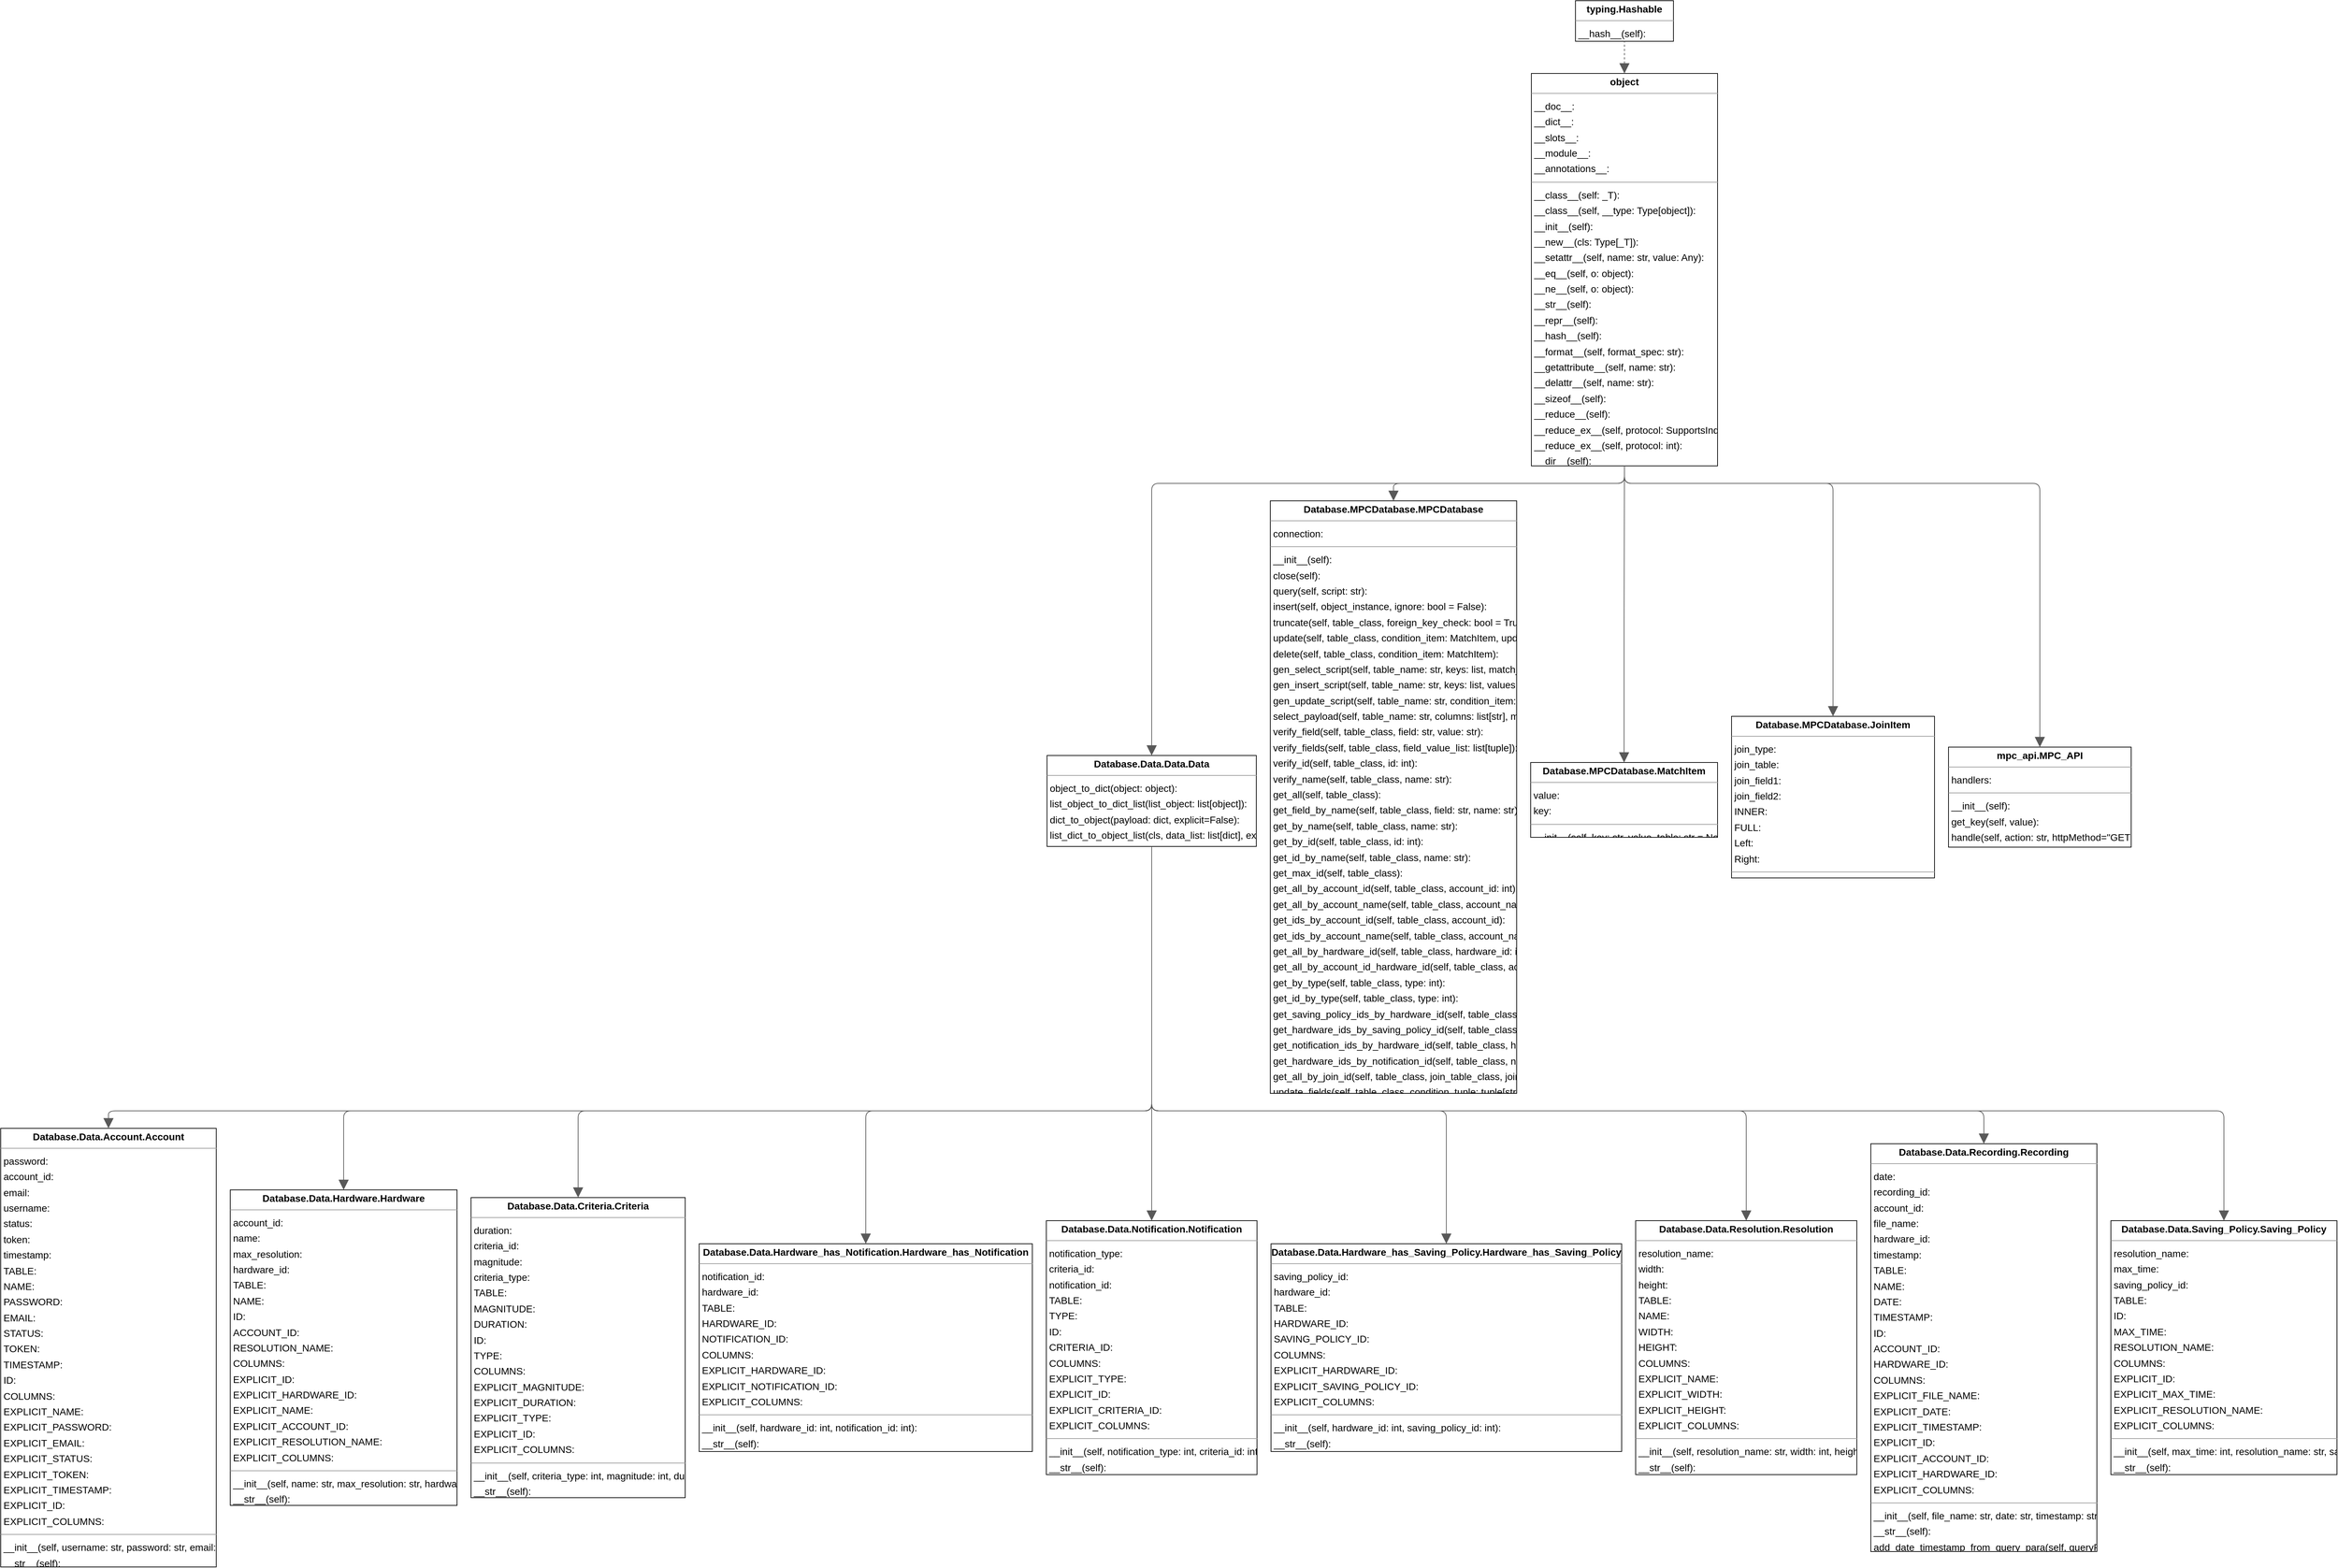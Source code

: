 <mxGraphModel dx="0" dy="0" grid="1" gridSize="10" guides="1" tooltips="1" connect="1" arrows="1" fold="1" page="0" pageScale="1" background="none" math="0" shadow="0">
  <root>
    <mxCell id="0" />
    <mxCell id="1" parent="0" />
    <mxCell id="node7" parent="1" vertex="1" value="&lt;p style=&quot;margin:0px;margin-top:4px;text-align:center;&quot;&gt;&lt;b&gt;Database.Data.Account.Account&lt;/b&gt;&lt;/p&gt;&lt;hr size=&quot;1&quot;/&gt;&lt;p style=&quot;margin:0 0 0 4px;line-height:1.6;&quot;&gt; password: &lt;br/&gt; account_id: &lt;br/&gt; email: &lt;br/&gt; username: &lt;br/&gt; status: &lt;br/&gt; token: &lt;br/&gt; timestamp: &lt;br/&gt; TABLE: &lt;br/&gt; NAME: &lt;br/&gt; PASSWORD: &lt;br/&gt; EMAIL: &lt;br/&gt; STATUS: &lt;br/&gt; TOKEN: &lt;br/&gt; TIMESTAMP: &lt;br/&gt; ID: &lt;br/&gt; COLUMNS: &lt;br/&gt; EXPLICIT_NAME: &lt;br/&gt; EXPLICIT_PASSWORD: &lt;br/&gt; EXPLICIT_EMAIL: &lt;br/&gt; EXPLICIT_STATUS: &lt;br/&gt; EXPLICIT_TOKEN: &lt;br/&gt; EXPLICIT_TIMESTAMP: &lt;br/&gt; EXPLICIT_ID: &lt;br/&gt; EXPLICIT_COLUMNS: &lt;/p&gt;&lt;hr size=&quot;1&quot;/&gt;&lt;p style=&quot;margin:0 0 0 4px;line-height:1.6;&quot;&gt; __init__(self, username: str, password: str, email: str, status: str = &amp;quot;N&amp;quot;,                  token: str = &amp;quot;md5(ROUND(UNIX_TIMESTAMP(CURTIME(4)) * 1000))&amp;quot;, timestamp: str = &amp;quot;NOW()&amp;quot;,                  account_id: int = None): &lt;br/&gt; __str__(self): &lt;br/&gt; dict_to_object(payload: dict, explicit=False): &lt;/p&gt;" style="verticalAlign=top;align=left;overflow=fill;fontSize=14;fontFamily=Helvetica;html=1;rounded=0;shadow=0;comic=0;labelBackgroundColor=none;strokeWidth=1;">
      <mxGeometry x="-1534" y="1302" width="308" height="627" as="geometry" />
    </mxCell>
    <mxCell id="node12" parent="1" vertex="1" value="&lt;p style=&quot;margin:0px;margin-top:4px;text-align:center;&quot;&gt;&lt;b&gt;Database.Data.Criteria.Criteria&lt;/b&gt;&lt;/p&gt;&lt;hr size=&quot;1&quot;/&gt;&lt;p style=&quot;margin:0 0 0 4px;line-height:1.6;&quot;&gt; duration: &lt;br/&gt; criteria_id: &lt;br/&gt; magnitude: &lt;br/&gt; criteria_type: &lt;br/&gt; TABLE: &lt;br/&gt; MAGNITUDE: &lt;br/&gt; DURATION: &lt;br/&gt; ID: &lt;br/&gt; TYPE: &lt;br/&gt; COLUMNS: &lt;br/&gt; EXPLICIT_MAGNITUDE: &lt;br/&gt; EXPLICIT_DURATION: &lt;br/&gt; EXPLICIT_TYPE: &lt;br/&gt; EXPLICIT_ID: &lt;br/&gt; EXPLICIT_COLUMNS: &lt;/p&gt;&lt;hr size=&quot;1&quot;/&gt;&lt;p style=&quot;margin:0 0 0 4px;line-height:1.6;&quot;&gt; __init__(self, criteria_type: int, magnitude: int, duration: int, criteria_id: int=None): &lt;br/&gt; __str__(self): &lt;br/&gt; dict_to_object(payload: dict, explicit=False): &lt;/p&gt;" style="verticalAlign=top;align=left;overflow=fill;fontSize=14;fontFamily=Helvetica;html=1;rounded=0;shadow=0;comic=0;labelBackgroundColor=none;strokeWidth=1;">
      <mxGeometry x="-862" y="1401" width="306" height="429" as="geometry" />
    </mxCell>
    <mxCell id="node6" parent="1" vertex="1" value="&lt;p style=&quot;margin:0px;margin-top:4px;text-align:center;&quot;&gt;&lt;b&gt;Database.Data.Data.Data&lt;/b&gt;&lt;/p&gt;&lt;hr size=&quot;1&quot;/&gt;&lt;p style=&quot;margin:0 0 0 4px;line-height:1.6;&quot;&gt; object_to_dict(object: object): &lt;br/&gt; list_object_to_dict_list(list_object: list[object]): &lt;br/&gt; dict_to_object(payload: dict, explicit=False): &lt;br/&gt; list_dict_to_object_list(cls, data_list: list[dict], explicit=False): &lt;/p&gt;" style="verticalAlign=top;align=left;overflow=fill;fontSize=14;fontFamily=Helvetica;html=1;rounded=0;shadow=0;comic=0;labelBackgroundColor=none;strokeWidth=1;">
      <mxGeometry x="-39" y="769" width="299" height="130" as="geometry" />
    </mxCell>
    <mxCell id="node8" parent="1" vertex="1" value="&lt;p style=&quot;margin:0px;margin-top:4px;text-align:center;&quot;&gt;&lt;b&gt;Database.Data.Hardware.Hardware&lt;/b&gt;&lt;/p&gt;&lt;hr size=&quot;1&quot;/&gt;&lt;p style=&quot;margin:0 0 0 4px;line-height:1.6;&quot;&gt; account_id: &lt;br/&gt; name: &lt;br/&gt; max_resolution: &lt;br/&gt; hardware_id: &lt;br/&gt; TABLE: &lt;br/&gt; NAME: &lt;br/&gt; ID: &lt;br/&gt; ACCOUNT_ID: &lt;br/&gt; RESOLUTION_NAME: &lt;br/&gt; COLUMNS: &lt;br/&gt; EXPLICIT_ID: &lt;br/&gt; EXPLICIT_HARDWARE_ID: &lt;br/&gt; EXPLICIT_NAME: &lt;br/&gt; EXPLICIT_ACCOUNT_ID: &lt;br/&gt; EXPLICIT_RESOLUTION_NAME: &lt;br/&gt; EXPLICIT_COLUMNS: &lt;/p&gt;&lt;hr size=&quot;1&quot;/&gt;&lt;p style=&quot;margin:0 0 0 4px;line-height:1.6;&quot;&gt; __init__(self, name: str, max_resolution: str, hardware_id: int = None, account_id: int = None): &lt;br/&gt; __str__(self): &lt;br/&gt; dict_to_object(payload: dict, explicit=False): &lt;/p&gt;" style="verticalAlign=top;align=left;overflow=fill;fontSize=14;fontFamily=Helvetica;html=1;rounded=0;shadow=0;comic=0;labelBackgroundColor=none;strokeWidth=1;">
      <mxGeometry x="-1206" y="1390" width="324" height="451" as="geometry" />
    </mxCell>
    <mxCell id="node13" parent="1" vertex="1" value="&lt;p style=&quot;margin:0px;margin-top:4px;text-align:center;&quot;&gt;&lt;b&gt;Database.Data.Hardware_has_Notification.Hardware_has_Notification&lt;/b&gt;&lt;/p&gt;&lt;hr size=&quot;1&quot;/&gt;&lt;p style=&quot;margin:0 0 0 4px;line-height:1.6;&quot;&gt; notification_id: &lt;br/&gt; hardware_id: &lt;br/&gt; TABLE: &lt;br/&gt; HARDWARE_ID: &lt;br/&gt; NOTIFICATION_ID: &lt;br/&gt; COLUMNS: &lt;br/&gt; EXPLICIT_HARDWARE_ID: &lt;br/&gt; EXPLICIT_NOTIFICATION_ID: &lt;br/&gt; EXPLICIT_COLUMNS: &lt;/p&gt;&lt;hr size=&quot;1&quot;/&gt;&lt;p style=&quot;margin:0 0 0 4px;line-height:1.6;&quot;&gt; __init__(self, hardware_id: int, notification_id: int): &lt;br/&gt; __str__(self): &lt;br/&gt; dict_to_object(payload: dict, explicit=False): &lt;/p&gt;" style="verticalAlign=top;align=left;overflow=fill;fontSize=14;fontFamily=Helvetica;html=1;rounded=0;shadow=0;comic=0;labelBackgroundColor=none;strokeWidth=1;">
      <mxGeometry x="-536" y="1467" width="476" height="297" as="geometry" />
    </mxCell>
    <mxCell id="node9" parent="1" vertex="1" value="&lt;p style=&quot;margin:0px;margin-top:4px;text-align:center;&quot;&gt;&lt;b&gt;Database.Data.Hardware_has_Saving_Policy.Hardware_has_Saving_Policy&lt;/b&gt;&lt;/p&gt;&lt;hr size=&quot;1&quot;/&gt;&lt;p style=&quot;margin:0 0 0 4px;line-height:1.6;&quot;&gt; saving_policy_id: &lt;br/&gt; hardware_id: &lt;br/&gt; TABLE: &lt;br/&gt; HARDWARE_ID: &lt;br/&gt; SAVING_POLICY_ID: &lt;br/&gt; COLUMNS: &lt;br/&gt; EXPLICIT_HARDWARE_ID: &lt;br/&gt; EXPLICIT_SAVING_POLICY_ID: &lt;br/&gt; EXPLICIT_COLUMNS: &lt;/p&gt;&lt;hr size=&quot;1&quot;/&gt;&lt;p style=&quot;margin:0 0 0 4px;line-height:1.6;&quot;&gt; __init__(self, hardware_id: int, saving_policy_id: int): &lt;br/&gt; __str__(self): &lt;br/&gt; dict_to_object(payload: dict, explicit=False): &lt;/p&gt;" style="verticalAlign=top;align=left;overflow=fill;fontSize=14;fontFamily=Helvetica;html=1;rounded=0;shadow=0;comic=0;labelBackgroundColor=none;strokeWidth=1;">
      <mxGeometry x="281" y="1467" width="501" height="297" as="geometry" />
    </mxCell>
    <mxCell id="node15" parent="1" vertex="1" value="&lt;p style=&quot;margin:0px;margin-top:4px;text-align:center;&quot;&gt;&lt;b&gt;Database.Data.Notification.Notification&lt;/b&gt;&lt;/p&gt;&lt;hr size=&quot;1&quot;/&gt;&lt;p style=&quot;margin:0 0 0 4px;line-height:1.6;&quot;&gt; notification_type: &lt;br/&gt; criteria_id: &lt;br/&gt; notification_id: &lt;br/&gt; TABLE: &lt;br/&gt; TYPE: &lt;br/&gt; ID: &lt;br/&gt; CRITERIA_ID: &lt;br/&gt; COLUMNS: &lt;br/&gt; EXPLICIT_TYPE: &lt;br/&gt; EXPLICIT_ID: &lt;br/&gt; EXPLICIT_CRITERIA_ID: &lt;br/&gt; EXPLICIT_COLUMNS: &lt;/p&gt;&lt;hr size=&quot;1&quot;/&gt;&lt;p style=&quot;margin:0 0 0 4px;line-height:1.6;&quot;&gt; __init__(self, notification_type: int, criteria_id: int, notification_id: int = None): &lt;br/&gt; __str__(self): &lt;br/&gt; dict_to_object(payload: dict, explicit=False): &lt;/p&gt;" style="verticalAlign=top;align=left;overflow=fill;fontSize=14;fontFamily=Helvetica;html=1;rounded=0;shadow=0;comic=0;labelBackgroundColor=none;strokeWidth=1;">
      <mxGeometry x="-40" y="1434" width="301" height="363" as="geometry" />
    </mxCell>
    <mxCell id="node10" parent="1" vertex="1" value="&lt;p style=&quot;margin:0px;margin-top:4px;text-align:center;&quot;&gt;&lt;b&gt;Database.Data.Recording.Recording&lt;/b&gt;&lt;/p&gt;&lt;hr size=&quot;1&quot;/&gt;&lt;p style=&quot;margin:0 0 0 4px;line-height:1.6;&quot;&gt; date: &lt;br/&gt; recording_id: &lt;br/&gt; account_id: &lt;br/&gt; file_name: &lt;br/&gt; hardware_id: &lt;br/&gt; timestamp: &lt;br/&gt; TABLE: &lt;br/&gt; NAME: &lt;br/&gt; DATE: &lt;br/&gt; TIMESTAMP: &lt;br/&gt; ID: &lt;br/&gt; ACCOUNT_ID: &lt;br/&gt; HARDWARE_ID: &lt;br/&gt; COLUMNS: &lt;br/&gt; EXPLICIT_FILE_NAME: &lt;br/&gt; EXPLICIT_DATE: &lt;br/&gt; EXPLICIT_TIMESTAMP: &lt;br/&gt; EXPLICIT_ID: &lt;br/&gt; EXPLICIT_ACCOUNT_ID: &lt;br/&gt; EXPLICIT_HARDWARE_ID: &lt;br/&gt; EXPLICIT_COLUMNS: &lt;/p&gt;&lt;hr size=&quot;1&quot;/&gt;&lt;p style=&quot;margin:0 0 0 4px;line-height:1.6;&quot;&gt; __init__(self,                  file_name: str, date: str, timestamp: str,                  recording_id: int = None, account_id: int = None, hardware_id: int = None): &lt;br/&gt; __str__(self): &lt;br/&gt; add_date_timestamp_from_query_para(self, queryPara): &lt;br/&gt; dict_to_object(payload: dict, explicit=False): &lt;/p&gt;" style="verticalAlign=top;align=left;overflow=fill;fontSize=14;fontFamily=Helvetica;html=1;rounded=0;shadow=0;comic=0;labelBackgroundColor=none;strokeWidth=1;">
      <mxGeometry x="1138" y="1324" width="323" height="583" as="geometry" />
    </mxCell>
    <mxCell id="node11" parent="1" vertex="1" value="&lt;p style=&quot;margin:0px;margin-top:4px;text-align:center;&quot;&gt;&lt;b&gt;Database.Data.Resolution.Resolution&lt;/b&gt;&lt;/p&gt;&lt;hr size=&quot;1&quot;/&gt;&lt;p style=&quot;margin:0 0 0 4px;line-height:1.6;&quot;&gt; resolution_name: &lt;br/&gt; width: &lt;br/&gt; height: &lt;br/&gt; TABLE: &lt;br/&gt; NAME: &lt;br/&gt; WIDTH: &lt;br/&gt; HEIGHT: &lt;br/&gt; COLUMNS: &lt;br/&gt; EXPLICIT_NAME: &lt;br/&gt; EXPLICIT_WIDTH: &lt;br/&gt; EXPLICIT_HEIGHT: &lt;br/&gt; EXPLICIT_COLUMNS: &lt;/p&gt;&lt;hr size=&quot;1&quot;/&gt;&lt;p style=&quot;margin:0 0 0 4px;line-height:1.6;&quot;&gt; __init__(self, resolution_name: str, width: int, height: int): &lt;br/&gt; __str__(self): &lt;br/&gt; dict_to_object(payload: dict, explicit=False): &lt;/p&gt;" style="verticalAlign=top;align=left;overflow=fill;fontSize=14;fontFamily=Helvetica;html=1;rounded=0;shadow=0;comic=0;labelBackgroundColor=none;strokeWidth=1;">
      <mxGeometry x="802" y="1434" width="316" height="363" as="geometry" />
    </mxCell>
    <mxCell id="node14" parent="1" vertex="1" value="&lt;p style=&quot;margin:0px;margin-top:4px;text-align:center;&quot;&gt;&lt;b&gt;Database.Data.Saving_Policy.Saving_Policy&lt;/b&gt;&lt;/p&gt;&lt;hr size=&quot;1&quot;/&gt;&lt;p style=&quot;margin:0 0 0 4px;line-height:1.6;&quot;&gt; resolution_name: &lt;br/&gt; max_time: &lt;br/&gt; saving_policy_id: &lt;br/&gt; TABLE: &lt;br/&gt; ID: &lt;br/&gt; MAX_TIME: &lt;br/&gt; RESOLUTION_NAME: &lt;br/&gt; COLUMNS: &lt;br/&gt; EXPLICIT_ID: &lt;br/&gt; EXPLICIT_MAX_TIME: &lt;br/&gt; EXPLICIT_RESOLUTION_NAME: &lt;br/&gt; EXPLICIT_COLUMNS: &lt;/p&gt;&lt;hr size=&quot;1&quot;/&gt;&lt;p style=&quot;margin:0 0 0 4px;line-height:1.6;&quot;&gt; __init__(self, max_time: int, resolution_name: str, saving_policy_id: int = None): &lt;br/&gt; __str__(self): &lt;br/&gt; dict_to_object(payload: dict, explicit=False): &lt;/p&gt;" style="verticalAlign=top;align=left;overflow=fill;fontSize=14;fontFamily=Helvetica;html=1;rounded=0;shadow=0;comic=0;labelBackgroundColor=none;strokeWidth=1;">
      <mxGeometry x="1481" y="1434" width="323" height="363" as="geometry" />
    </mxCell>
    <mxCell id="node1" parent="1" vertex="1" value="&lt;p style=&quot;margin:0px;margin-top:4px;text-align:center;&quot;&gt;&lt;b&gt;Database.MPCDatabase.JoinItem&lt;/b&gt;&lt;/p&gt;&lt;hr size=&quot;1&quot;/&gt;&lt;p style=&quot;margin:0 0 0 4px;line-height:1.6;&quot;&gt; join_type: &lt;br/&gt; join_table: &lt;br/&gt; join_field1: &lt;br/&gt; join_field2: &lt;br/&gt; INNER: &lt;br/&gt; FULL: &lt;br/&gt; Left: &lt;br/&gt; Right: &lt;/p&gt;&lt;hr size=&quot;1&quot;/&gt;&lt;p style=&quot;margin:0 0 0 4px;line-height:1.6;&quot;&gt; __init__(self, join_type: str, join_table: str, join_field1: str, join_field2: str): &lt;/p&gt;" style="verticalAlign=top;align=left;overflow=fill;fontSize=14;fontFamily=Helvetica;html=1;rounded=0;shadow=0;comic=0;labelBackgroundColor=none;strokeWidth=1;">
      <mxGeometry x="939" y="713" width="290" height="231" as="geometry" />
    </mxCell>
    <mxCell id="node4" parent="1" vertex="1" value="&lt;p style=&quot;margin:0px;margin-top:4px;text-align:center;&quot;&gt;&lt;b&gt;Database.MPCDatabase.MPCDatabase&lt;/b&gt;&lt;/p&gt;&lt;hr size=&quot;1&quot;/&gt;&lt;p style=&quot;margin:0 0 0 4px;line-height:1.6;&quot;&gt; connection: &lt;/p&gt;&lt;hr size=&quot;1&quot;/&gt;&lt;p style=&quot;margin:0 0 0 4px;line-height:1.6;&quot;&gt; __init__(self): &lt;br/&gt; close(self): &lt;br/&gt; query(self, script: str): &lt;br/&gt; insert(self, object_instance, ignore: bool = False): &lt;br/&gt; truncate(self, table_class, foreign_key_check: bool = True, auto_increment_reset: bool = False): &lt;br/&gt; update(self, table_class, condition_item: MatchItem, update_list: list[MatchItem]): &lt;br/&gt; delete(self, table_class, condition_item: MatchItem): &lt;br/&gt; gen_select_script(self, table_name: str, keys: list, match_list: list[MatchItem] = [], join_list: list[JoinItem] = []): &lt;br/&gt; gen_insert_script(self, table_name: str, keys: list, values: list, ignore: bool): &lt;br/&gt; gen_update_script(self, table_name: str, condition_item: MatchItem, update_items: list[MatchItem]): &lt;br/&gt; select_payload(self, table_name: str, columns: list[str], match_list: list[MatchItem] = [], join_list: list[JoinItem] = []): &lt;br/&gt; verify_field(self, table_class, field: str, value: str): &lt;br/&gt; verify_fields(self, table_class, field_value_list: list[tuple]): &lt;br/&gt; verify_id(self, table_class, id: int): &lt;br/&gt; verify_name(self, table_class, name: str): &lt;br/&gt; get_all(self, table_class): &lt;br/&gt; get_field_by_name(self, table_class, field: str, name: str): &lt;br/&gt; get_by_name(self, table_class, name: str): &lt;br/&gt; get_by_id(self, table_class, id: int): &lt;br/&gt; get_id_by_name(self, table_class, name: str): &lt;br/&gt; get_max_id(self, table_class): &lt;br/&gt; get_all_by_account_id(self, table_class, account_id: int): &lt;br/&gt; get_all_by_account_name(self, table_class, account_name: str): &lt;br/&gt; get_ids_by_account_id(self, table_class, account_id): &lt;br/&gt; get_ids_by_account_name(self, table_class, account_name: str): &lt;br/&gt; get_all_by_hardware_id(self, table_class,  hardware_id: int): &lt;br/&gt; get_all_by_account_id_hardware_id(self, table_class, account_id: int, hardware_id: int): &lt;br/&gt; get_by_type(self, table_class, type: int): &lt;br/&gt; get_id_by_type(self, table_class, type: int): &lt;br/&gt; get_saving_policy_ids_by_hardware_id(self, table_class, hardware_id: int): &lt;br/&gt; get_hardware_ids_by_saving_policy_id(self, table_class, saving_policy_id: int): &lt;br/&gt; get_notification_ids_by_hardware_id(self, table_class, hardware_id: int): &lt;br/&gt; get_hardware_ids_by_notification_id(self, table_class, notification_id: int): &lt;br/&gt; get_all_by_join_id(self, table_class, join_table_class, join_field: str, match_field: str, match_id: int): &lt;br/&gt; update_fields(self, table_class, condition_tuple: tuple[str, str], update_list: list[tuple[str, str]]): &lt;br/&gt; delete_by_field(self, table_class, condition_field: tuple[str, str]): &lt;/p&gt;" style="verticalAlign=top;align=left;overflow=fill;fontSize=14;fontFamily=Helvetica;html=1;rounded=0;shadow=0;comic=0;labelBackgroundColor=none;strokeWidth=1;">
      <mxGeometry x="280" y="405" width="352" height="847" as="geometry" />
    </mxCell>
    <mxCell id="node3" parent="1" vertex="1" value="&lt;p style=&quot;margin:0px;margin-top:4px;text-align:center;&quot;&gt;&lt;b&gt;Database.MPCDatabase.MatchItem&lt;/b&gt;&lt;/p&gt;&lt;hr size=&quot;1&quot;/&gt;&lt;p style=&quot;margin:0 0 0 4px;line-height:1.6;&quot;&gt; value: &lt;br/&gt; key: &lt;/p&gt;&lt;hr size=&quot;1&quot;/&gt;&lt;p style=&quot;margin:0 0 0 4px;line-height:1.6;&quot;&gt; __init__(self, key: str, value, table: str = None): &lt;/p&gt;" style="verticalAlign=top;align=left;overflow=fill;fontSize=14;fontFamily=Helvetica;html=1;rounded=0;shadow=0;comic=0;labelBackgroundColor=none;strokeWidth=1;">
      <mxGeometry x="652" y="779" width="267" height="107" as="geometry" />
    </mxCell>
    <mxCell id="node5" parent="1" vertex="1" value="&lt;p style=&quot;margin:0px;margin-top:4px;text-align:center;&quot;&gt;&lt;b&gt;mpc_api.MPC_API&lt;/b&gt;&lt;/p&gt;&lt;hr size=&quot;1&quot;/&gt;&lt;p style=&quot;margin:0 0 0 4px;line-height:1.6;&quot;&gt; handlers: &lt;/p&gt;&lt;hr size=&quot;1&quot;/&gt;&lt;p style=&quot;margin:0 0 0 4px;line-height:1.6;&quot;&gt; __init__(self): &lt;br/&gt; get_key(self, value): &lt;br/&gt; handle(self, action: str, httpMethod=&amp;quot;GET&amp;quot;): &lt;br/&gt; add_handler(self, fun, action, httpMethod): &lt;/p&gt;" style="verticalAlign=top;align=left;overflow=fill;fontSize=14;fontFamily=Helvetica;html=1;rounded=0;shadow=0;comic=0;labelBackgroundColor=none;strokeWidth=1;">
      <mxGeometry x="1249" y="757" width="261" height="143" as="geometry" />
    </mxCell>
    <mxCell id="node0" parent="1" vertex="1" value="&lt;p style=&quot;margin:0px;margin-top:4px;text-align:center;&quot;&gt;&lt;b&gt;object&lt;/b&gt;&lt;/p&gt;&lt;hr size=&quot;1&quot;/&gt;&lt;p style=&quot;margin:0 0 0 4px;line-height:1.6;&quot;&gt; __doc__: &lt;br/&gt; __dict__: &lt;br/&gt; __slots__: &lt;br/&gt; __module__: &lt;br/&gt; __annotations__: &lt;/p&gt;&lt;hr size=&quot;1&quot;/&gt;&lt;p style=&quot;margin:0 0 0 4px;line-height:1.6;&quot;&gt; __class__(self: _T): &lt;br/&gt; __class__(self, __type: Type[object]): &lt;br/&gt; __init__(self): &lt;br/&gt; __new__(cls: Type[_T]): &lt;br/&gt; __setattr__(self, name: str, value: Any): &lt;br/&gt; __eq__(self, o: object): &lt;br/&gt; __ne__(self, o: object): &lt;br/&gt; __str__(self): &lt;br/&gt; __repr__(self): &lt;br/&gt; __hash__(self): &lt;br/&gt; __format__(self, format_spec: str): &lt;br/&gt; __getattribute__(self, name: str): &lt;br/&gt; __delattr__(self, name: str): &lt;br/&gt; __sizeof__(self): &lt;br/&gt; __reduce__(self): &lt;br/&gt; __reduce_ex__(self, protocol: SupportsIndex): &lt;br/&gt; __reduce_ex__(self, protocol: int): &lt;br/&gt; __dir__(self): &lt;br/&gt; __init_subclass__(cls): &lt;/p&gt;" style="verticalAlign=top;align=left;overflow=fill;fontSize=14;fontFamily=Helvetica;html=1;rounded=0;shadow=0;comic=0;labelBackgroundColor=none;strokeWidth=1;">
      <mxGeometry x="653" y="-206" width="266" height="561" as="geometry" />
    </mxCell>
    <mxCell id="node2" parent="1" vertex="1" value="&lt;p style=&quot;margin:0px;margin-top:4px;text-align:center;&quot;&gt;&lt;b&gt;typing.Hashable&lt;/b&gt;&lt;/p&gt;&lt;hr size=&quot;1&quot;/&gt;&lt;p style=&quot;margin:0 0 0 4px;line-height:1.6;&quot;&gt; __hash__(self): &lt;/p&gt;" style="verticalAlign=top;align=left;overflow=fill;fontSize=14;fontFamily=Helvetica;html=1;rounded=0;shadow=0;comic=0;labelBackgroundColor=none;strokeWidth=1;">
      <mxGeometry x="716" y="-310" width="140" height="58" as="geometry" />
    </mxCell>
    <mxCell id="edge11" edge="1" value="" parent="1" source="node7" target="node6" style="html=1;rounded=1;edgeStyle=orthogonalEdgeStyle;dashed=0;startArrow=block;startSize=12;endArrow=none;strokeColor=#595959;exitX=0.500;exitY=0.000;exitDx=0;exitDy=0;entryX=0.500;entryY=1.000;entryDx=0;entryDy=0;">
      <mxGeometry width="50" height="50" relative="1" as="geometry">
        <Array as="points">
          <mxPoint x="-1380" y="1277" />
          <mxPoint x="111" y="1277" />
        </Array>
      </mxGeometry>
    </mxCell>
    <mxCell id="edge5" edge="1" value="" parent="1" source="node12" target="node6" style="html=1;rounded=1;edgeStyle=orthogonalEdgeStyle;dashed=0;startArrow=block;startSize=12;endArrow=none;strokeColor=#595959;exitX=0.500;exitY=0.000;exitDx=0;exitDy=0;entryX=0.500;entryY=1.000;entryDx=0;entryDy=0;">
      <mxGeometry width="50" height="50" relative="1" as="geometry">
        <Array as="points">
          <mxPoint x="-709" y="1277" />
          <mxPoint x="111" y="1277" />
        </Array>
      </mxGeometry>
    </mxCell>
    <mxCell id="edge12" edge="1" value="" parent="1" source="node6" target="node0" style="html=1;rounded=1;edgeStyle=orthogonalEdgeStyle;dashed=0;startArrow=block;startSize=12;endArrow=none;strokeColor=#595959;exitX=0.500;exitY=0.000;exitDx=0;exitDy=0;entryX=0.500;entryY=1.000;entryDx=0;entryDy=0;">
      <mxGeometry width="50" height="50" relative="1" as="geometry">
        <Array as="points">
          <mxPoint x="111" y="380" />
          <mxPoint x="786" y="380" />
        </Array>
      </mxGeometry>
    </mxCell>
    <mxCell id="edge4" edge="1" value="" parent="1" source="node8" target="node6" style="html=1;rounded=1;edgeStyle=orthogonalEdgeStyle;dashed=0;startArrow=block;startSize=12;endArrow=none;strokeColor=#595959;exitX=0.500;exitY=0.000;exitDx=0;exitDy=0;entryX=0.500;entryY=1.000;entryDx=0;entryDy=0;">
      <mxGeometry width="50" height="50" relative="1" as="geometry">
        <Array as="points">
          <mxPoint x="-1044" y="1277" />
          <mxPoint x="111" y="1277" />
        </Array>
      </mxGeometry>
    </mxCell>
    <mxCell id="edge6" edge="1" value="" parent="1" source="node13" target="node6" style="html=1;rounded=1;edgeStyle=orthogonalEdgeStyle;dashed=0;startArrow=block;startSize=12;endArrow=none;strokeColor=#595959;exitX=0.500;exitY=0.000;exitDx=0;exitDy=0;entryX=0.500;entryY=1.000;entryDx=0;entryDy=0;">
      <mxGeometry width="50" height="50" relative="1" as="geometry">
        <Array as="points">
          <mxPoint x="-298" y="1277" />
          <mxPoint x="111" y="1277" />
        </Array>
      </mxGeometry>
    </mxCell>
    <mxCell id="edge8" edge="1" value="" parent="1" source="node9" target="node6" style="html=1;rounded=1;edgeStyle=orthogonalEdgeStyle;dashed=0;startArrow=block;startSize=12;endArrow=none;strokeColor=#595959;exitX=0.500;exitY=0.000;exitDx=0;exitDy=0;entryX=0.500;entryY=1.000;entryDx=0;entryDy=0;">
      <mxGeometry width="50" height="50" relative="1" as="geometry">
        <Array as="points">
          <mxPoint x="532" y="1277" />
          <mxPoint x="111" y="1277" />
        </Array>
      </mxGeometry>
    </mxCell>
    <mxCell id="edge7" edge="1" value="" parent="1" source="node15" target="node6" style="html=1;rounded=1;edgeStyle=orthogonalEdgeStyle;dashed=0;startArrow=block;startSize=12;endArrow=none;strokeColor=#595959;exitX=0.500;exitY=0.000;exitDx=0;exitDy=0;entryX=0.500;entryY=1.000;entryDx=0;entryDy=0;">
      <mxGeometry width="50" height="50" relative="1" as="geometry">
        <Array as="points" />
      </mxGeometry>
    </mxCell>
    <mxCell id="edge13" edge="1" value="" parent="1" source="node10" target="node6" style="html=1;rounded=1;edgeStyle=orthogonalEdgeStyle;dashed=0;startArrow=block;startSize=12;endArrow=none;strokeColor=#595959;exitX=0.500;exitY=0.000;exitDx=0;exitDy=0;entryX=0.500;entryY=1.000;entryDx=0;entryDy=0;">
      <mxGeometry width="50" height="50" relative="1" as="geometry">
        <Array as="points">
          <mxPoint x="1300" y="1277" />
          <mxPoint x="111" y="1277" />
        </Array>
      </mxGeometry>
    </mxCell>
    <mxCell id="edge10" edge="1" value="" parent="1" source="node11" target="node6" style="html=1;rounded=1;edgeStyle=orthogonalEdgeStyle;dashed=0;startArrow=block;startSize=12;endArrow=none;strokeColor=#595959;exitX=0.500;exitY=0.000;exitDx=0;exitDy=0;entryX=0.500;entryY=1.000;entryDx=0;entryDy=0;">
      <mxGeometry width="50" height="50" relative="1" as="geometry">
        <Array as="points">
          <mxPoint x="960" y="1277" />
          <mxPoint x="111" y="1277" />
        </Array>
      </mxGeometry>
    </mxCell>
    <mxCell id="edge14" edge="1" value="" parent="1" source="node14" target="node6" style="html=1;rounded=1;edgeStyle=orthogonalEdgeStyle;dashed=0;startArrow=block;startSize=12;endArrow=none;strokeColor=#595959;exitX=0.500;exitY=0.000;exitDx=0;exitDy=0;entryX=0.500;entryY=1.000;entryDx=0;entryDy=0;">
      <mxGeometry width="50" height="50" relative="1" as="geometry">
        <Array as="points">
          <mxPoint x="1643" y="1277" />
          <mxPoint x="111" y="1277" />
        </Array>
      </mxGeometry>
    </mxCell>
    <mxCell id="edge3" edge="1" value="" parent="1" source="node1" target="node0" style="html=1;rounded=1;edgeStyle=orthogonalEdgeStyle;dashed=0;startArrow=block;startSize=12;endArrow=none;strokeColor=#595959;exitX=0.500;exitY=0.000;exitDx=0;exitDy=0;entryX=0.500;entryY=1.000;entryDx=0;entryDy=0;">
      <mxGeometry width="50" height="50" relative="1" as="geometry">
        <Array as="points">
          <mxPoint x="1084" y="380" />
          <mxPoint x="786" y="380" />
        </Array>
      </mxGeometry>
    </mxCell>
    <mxCell id="edge0" edge="1" value="" parent="1" source="node4" target="node0" style="html=1;rounded=1;edgeStyle=orthogonalEdgeStyle;dashed=0;startArrow=block;startSize=12;endArrow=none;strokeColor=#595959;exitX=0.500;exitY=0.000;exitDx=0;exitDy=0;entryX=0.500;entryY=1.000;entryDx=0;entryDy=0;">
      <mxGeometry width="50" height="50" relative="1" as="geometry">
        <Array as="points">
          <mxPoint x="456" y="380" />
          <mxPoint x="786" y="380" />
        </Array>
      </mxGeometry>
    </mxCell>
    <mxCell id="edge2" edge="1" value="" parent="1" source="node3" target="node0" style="html=1;rounded=1;edgeStyle=orthogonalEdgeStyle;dashed=0;startArrow=block;startSize=12;endArrow=none;strokeColor=#595959;exitX=0.500;exitY=0.000;exitDx=0;exitDy=0;entryX=0.500;entryY=1.000;entryDx=0;entryDy=0;">
      <mxGeometry width="50" height="50" relative="1" as="geometry">
        <Array as="points" />
      </mxGeometry>
    </mxCell>
    <mxCell id="edge9" edge="1" value="" parent="1" source="node5" target="node0" style="html=1;rounded=1;edgeStyle=orthogonalEdgeStyle;dashed=0;startArrow=block;startSize=12;endArrow=none;strokeColor=#595959;exitX=0.500;exitY=0.000;exitDx=0;exitDy=0;entryX=0.500;entryY=1.000;entryDx=0;entryDy=0;">
      <mxGeometry width="50" height="50" relative="1" as="geometry">
        <Array as="points">
          <mxPoint x="1380" y="380" />
          <mxPoint x="786" y="380" />
        </Array>
      </mxGeometry>
    </mxCell>
    <mxCell id="edge1" edge="1" value="" parent="1" source="node0" target="node2" style="html=1;rounded=1;edgeStyle=orthogonalEdgeStyle;dashed=1;startArrow=block;startSize=12;endArrow=none;strokeColor=#595959;exitX=0.500;exitY=0.000;exitDx=0;exitDy=0;entryX=0.500;entryY=1.001;entryDx=0;entryDy=0;">
      <mxGeometry width="50" height="50" relative="1" as="geometry">
        <Array as="points" />
      </mxGeometry>
    </mxCell>
  </root>
</mxGraphModel>